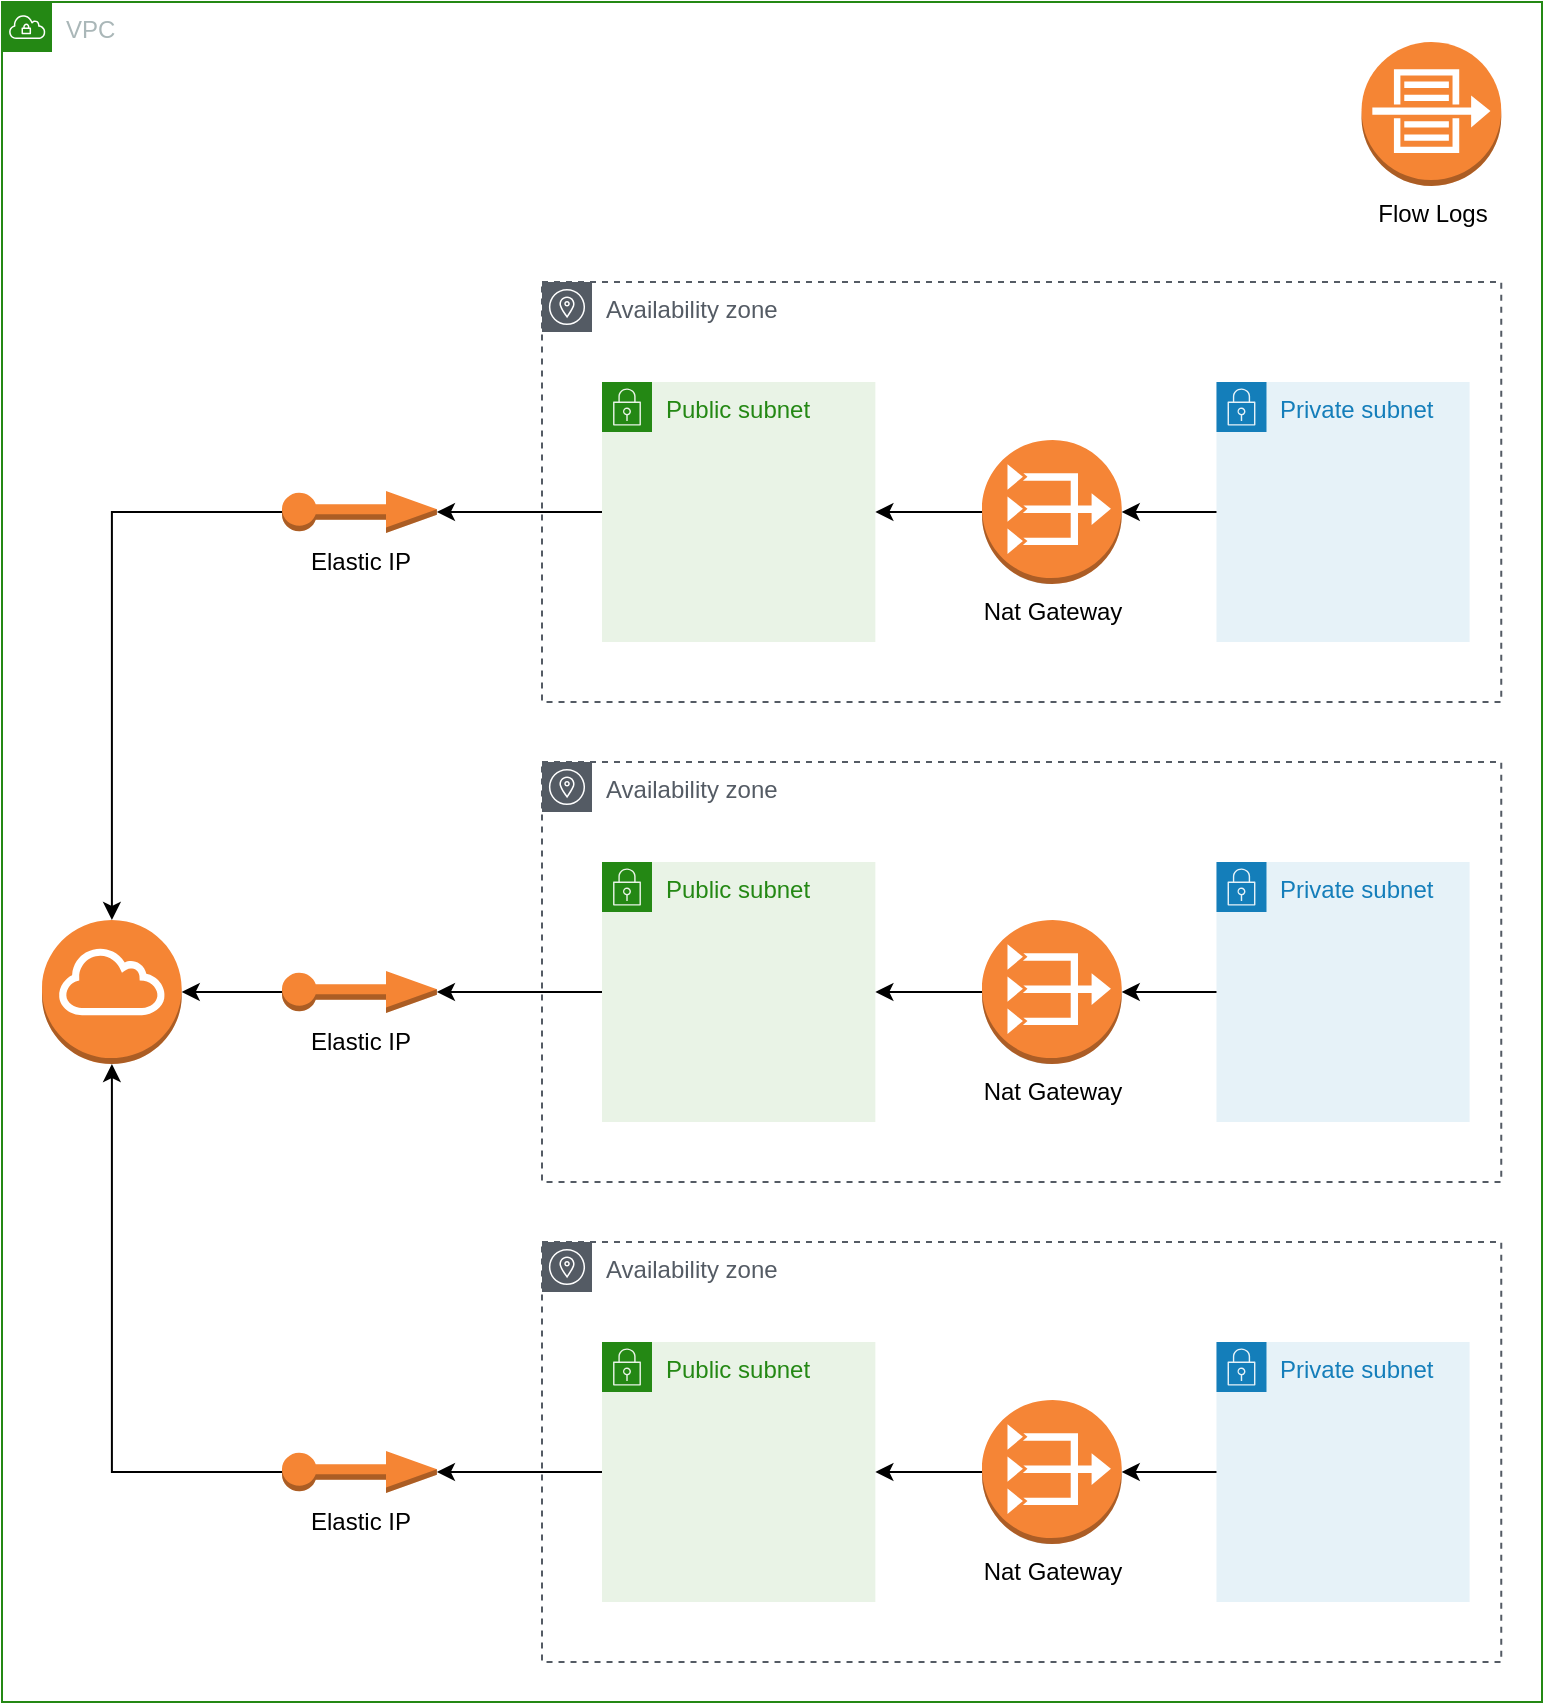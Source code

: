 <mxfile version="14.7.8" type="device"><diagram id="Kgehe9sCYtvdUGonmABn" name="Page-1"><mxGraphModel dx="1298" dy="777" grid="1" gridSize="10" guides="1" tooltips="1" connect="1" arrows="1" fold="1" page="0" pageScale="1" pageWidth="1100" pageHeight="850" math="0" shadow="0"><root><mxCell id="0"/><mxCell id="1" parent="0"/><mxCell id="RO6Q5b6A3ZScll0jk3c_-4" value="VPC" style="points=[[0,0],[0.25,0],[0.5,0],[0.75,0],[1,0],[1,0.25],[1,0.5],[1,0.75],[1,1],[0.75,1],[0.5,1],[0.25,1],[0,1],[0,0.75],[0,0.5],[0,0.25]];outlineConnect=0;gradientColor=none;html=1;whiteSpace=wrap;fontSize=12;fontStyle=0;shape=mxgraph.aws4.group;grIcon=mxgraph.aws4.group_vpc;strokeColor=#248814;fillColor=none;verticalAlign=top;align=left;spacingLeft=30;fontColor=#AAB7B8;dashed=0;" parent="1" vertex="1"><mxGeometry x="20" y="30" width="770" height="850" as="geometry"/></mxCell><mxCell id="6jEr7CLxkc_KrWMzqeY_-63" value="" style="outlineConnect=0;dashed=0;verticalLabelPosition=bottom;verticalAlign=top;align=center;html=1;shape=mxgraph.aws3.internet_gateway;fillColor=#F58534;gradientColor=none;" parent="1" vertex="1"><mxGeometry x="39.995" y="489" width="69.862" height="72" as="geometry"/></mxCell><mxCell id="6jEr7CLxkc_KrWMzqeY_-67" value="Flow Logs" style="outlineConnect=0;dashed=0;verticalLabelPosition=bottom;verticalAlign=top;align=center;html=1;shape=mxgraph.aws3.flow_logs;fillColor=#F58534;gradientColor=none;" parent="1" vertex="1"><mxGeometry x="699.77" y="50" width="69.862" height="72" as="geometry"/></mxCell><mxCell id="1wgtRDyR9fL1F4hq4BcH-1" value="" style="group" vertex="1" connectable="0" parent="1"><mxGeometry x="159.995" y="170" width="609.635" height="210" as="geometry"/></mxCell><mxCell id="6jEr7CLxkc_KrWMzqeY_-50" value="Elastic IP" style="outlineConnect=0;dashed=0;verticalLabelPosition=bottom;verticalAlign=top;align=center;html=1;shape=mxgraph.aws3.elastic_ip;fillColor=#F58534;gradientColor=none;" parent="1wgtRDyR9fL1F4hq4BcH-1" vertex="1"><mxGeometry y="104.5" width="77.456" height="21" as="geometry"/></mxCell><mxCell id="6jEr7CLxkc_KrWMzqeY_-43" value="Availability zone" style="outlineConnect=0;gradientColor=none;html=1;whiteSpace=wrap;fontSize=12;fontStyle=0;shape=mxgraph.aws4.group;grIcon=mxgraph.aws4.group_availability_zone;strokeColor=#545B64;fillColor=none;verticalAlign=top;align=left;spacingLeft=30;fontColor=#545B64;dashed=1;" parent="1wgtRDyR9fL1F4hq4BcH-1" vertex="1"><mxGeometry x="130.005" width="479.63" height="210" as="geometry"/></mxCell><mxCell id="6jEr7CLxkc_KrWMzqeY_-45" value="Public subnet" style="points=[[0,0],[0.25,0],[0.5,0],[0.75,0],[1,0],[1,0.25],[1,0.5],[1,0.75],[1,1],[0.75,1],[0.5,1],[0.25,1],[0,1],[0,0.75],[0,0.5],[0,0.25]];outlineConnect=0;gradientColor=none;html=1;whiteSpace=wrap;fontSize=12;fontStyle=0;shape=mxgraph.aws4.group;grIcon=mxgraph.aws4.group_security_group;grStroke=0;strokeColor=#248814;fillColor=#E9F3E6;verticalAlign=top;align=left;spacingLeft=30;fontColor=#248814;dashed=0;" parent="1wgtRDyR9fL1F4hq4BcH-1" vertex="1"><mxGeometry x="160.005" y="50" width="136.688" height="130" as="geometry"/></mxCell><mxCell id="6jEr7CLxkc_KrWMzqeY_-46" value="Private subnet" style="points=[[0,0],[0.25,0],[0.5,0],[0.75,0],[1,0],[1,0.25],[1,0.5],[1,0.75],[1,1],[0.75,1],[0.5,1],[0.25,1],[0,1],[0,0.75],[0,0.5],[0,0.25]];outlineConnect=0;gradientColor=none;html=1;whiteSpace=wrap;fontSize=12;fontStyle=0;shape=mxgraph.aws4.group;grIcon=mxgraph.aws4.group_security_group;grStroke=0;strokeColor=#147EBA;fillColor=#E6F2F8;verticalAlign=top;align=left;spacingLeft=30;fontColor=#147EBA;dashed=0;" parent="1wgtRDyR9fL1F4hq4BcH-1" vertex="1"><mxGeometry x="467.25" y="50" width="126.562" height="130" as="geometry"/></mxCell><mxCell id="6jEr7CLxkc_KrWMzqeY_-48" value="Nat Gateway" style="outlineConnect=0;dashed=0;verticalLabelPosition=bottom;verticalAlign=top;align=center;html=1;shape=mxgraph.aws3.vpc_nat_gateway;fillColor=#F58536;gradientColor=none;" parent="1wgtRDyR9fL1F4hq4BcH-1" vertex="1"><mxGeometry x="350.005" y="79" width="69.862" height="72" as="geometry"/></mxCell><mxCell id="RO6Q5b6A3ZScll0jk3c_-3" style="edgeStyle=orthogonalEdgeStyle;rounded=0;orthogonalLoop=1;jettySize=auto;html=1;" parent="1wgtRDyR9fL1F4hq4BcH-1" source="6jEr7CLxkc_KrWMzqeY_-45" target="6jEr7CLxkc_KrWMzqeY_-50" edge="1"><mxGeometry relative="1" as="geometry"/></mxCell><mxCell id="RO6Q5b6A3ZScll0jk3c_-5" value="" style="edgeStyle=orthogonalEdgeStyle;rounded=0;orthogonalLoop=1;jettySize=auto;html=1;" parent="1wgtRDyR9fL1F4hq4BcH-1" source="6jEr7CLxkc_KrWMzqeY_-46" target="6jEr7CLxkc_KrWMzqeY_-48" edge="1"><mxGeometry relative="1" as="geometry"/></mxCell><mxCell id="6jEr7CLxkc_KrWMzqeY_-47" style="edgeStyle=orthogonalEdgeStyle;rounded=0;orthogonalLoop=1;jettySize=auto;html=1;entryX=1;entryY=0.5;entryDx=0;entryDy=0;" parent="1wgtRDyR9fL1F4hq4BcH-1" source="6jEr7CLxkc_KrWMzqeY_-48" target="6jEr7CLxkc_KrWMzqeY_-45" edge="1"><mxGeometry x="117.707" y="240" as="geometry"/></mxCell><mxCell id="1wgtRDyR9fL1F4hq4BcH-2" value="" style="group" vertex="1" connectable="0" parent="1"><mxGeometry x="159.995" y="410" width="609.635" height="210" as="geometry"/></mxCell><mxCell id="1wgtRDyR9fL1F4hq4BcH-3" value="Elastic IP" style="outlineConnect=0;dashed=0;verticalLabelPosition=bottom;verticalAlign=top;align=center;html=1;shape=mxgraph.aws3.elastic_ip;fillColor=#F58534;gradientColor=none;" vertex="1" parent="1wgtRDyR9fL1F4hq4BcH-2"><mxGeometry y="104.5" width="77.456" height="21" as="geometry"/></mxCell><mxCell id="1wgtRDyR9fL1F4hq4BcH-4" value="Availability zone" style="outlineConnect=0;gradientColor=none;html=1;whiteSpace=wrap;fontSize=12;fontStyle=0;shape=mxgraph.aws4.group;grIcon=mxgraph.aws4.group_availability_zone;strokeColor=#545B64;fillColor=none;verticalAlign=top;align=left;spacingLeft=30;fontColor=#545B64;dashed=1;" vertex="1" parent="1wgtRDyR9fL1F4hq4BcH-2"><mxGeometry x="130.005" width="479.63" height="210" as="geometry"/></mxCell><mxCell id="1wgtRDyR9fL1F4hq4BcH-5" value="Public subnet" style="points=[[0,0],[0.25,0],[0.5,0],[0.75,0],[1,0],[1,0.25],[1,0.5],[1,0.75],[1,1],[0.75,1],[0.5,1],[0.25,1],[0,1],[0,0.75],[0,0.5],[0,0.25]];outlineConnect=0;gradientColor=none;html=1;whiteSpace=wrap;fontSize=12;fontStyle=0;shape=mxgraph.aws4.group;grIcon=mxgraph.aws4.group_security_group;grStroke=0;strokeColor=#248814;fillColor=#E9F3E6;verticalAlign=top;align=left;spacingLeft=30;fontColor=#248814;dashed=0;" vertex="1" parent="1wgtRDyR9fL1F4hq4BcH-2"><mxGeometry x="160.005" y="50" width="136.688" height="130" as="geometry"/></mxCell><mxCell id="1wgtRDyR9fL1F4hq4BcH-6" value="Private subnet" style="points=[[0,0],[0.25,0],[0.5,0],[0.75,0],[1,0],[1,0.25],[1,0.5],[1,0.75],[1,1],[0.75,1],[0.5,1],[0.25,1],[0,1],[0,0.75],[0,0.5],[0,0.25]];outlineConnect=0;gradientColor=none;html=1;whiteSpace=wrap;fontSize=12;fontStyle=0;shape=mxgraph.aws4.group;grIcon=mxgraph.aws4.group_security_group;grStroke=0;strokeColor=#147EBA;fillColor=#E6F2F8;verticalAlign=top;align=left;spacingLeft=30;fontColor=#147EBA;dashed=0;" vertex="1" parent="1wgtRDyR9fL1F4hq4BcH-2"><mxGeometry x="467.25" y="50" width="126.562" height="130" as="geometry"/></mxCell><mxCell id="1wgtRDyR9fL1F4hq4BcH-7" value="Nat Gateway" style="outlineConnect=0;dashed=0;verticalLabelPosition=bottom;verticalAlign=top;align=center;html=1;shape=mxgraph.aws3.vpc_nat_gateway;fillColor=#F58536;gradientColor=none;" vertex="1" parent="1wgtRDyR9fL1F4hq4BcH-2"><mxGeometry x="350.005" y="79" width="69.862" height="72" as="geometry"/></mxCell><mxCell id="1wgtRDyR9fL1F4hq4BcH-8" value="" style="edgeStyle=orthogonalEdgeStyle;rounded=0;orthogonalLoop=1;jettySize=auto;html=1;" edge="1" parent="1wgtRDyR9fL1F4hq4BcH-2" source="1wgtRDyR9fL1F4hq4BcH-6" target="1wgtRDyR9fL1F4hq4BcH-7"><mxGeometry x="130.005" as="geometry"/></mxCell><mxCell id="1wgtRDyR9fL1F4hq4BcH-9" style="edgeStyle=orthogonalEdgeStyle;rounded=0;orthogonalLoop=1;jettySize=auto;html=1;entryX=1;entryY=0.5;entryDx=0;entryDy=0;" edge="1" parent="1wgtRDyR9fL1F4hq4BcH-2" source="1wgtRDyR9fL1F4hq4BcH-7" target="1wgtRDyR9fL1F4hq4BcH-5"><mxGeometry x="247.712" y="240" as="geometry"/></mxCell><mxCell id="1wgtRDyR9fL1F4hq4BcH-10" style="edgeStyle=orthogonalEdgeStyle;rounded=0;orthogonalLoop=1;jettySize=auto;html=1;" edge="1" parent="1wgtRDyR9fL1F4hq4BcH-2" source="1wgtRDyR9fL1F4hq4BcH-5" target="1wgtRDyR9fL1F4hq4BcH-3"><mxGeometry relative="1" as="geometry"/></mxCell><mxCell id="1wgtRDyR9fL1F4hq4BcH-11" value="" style="group" vertex="1" connectable="0" parent="1"><mxGeometry x="159.995" y="650" width="609.635" height="210" as="geometry"/></mxCell><mxCell id="1wgtRDyR9fL1F4hq4BcH-12" value="Elastic IP" style="outlineConnect=0;dashed=0;verticalLabelPosition=bottom;verticalAlign=top;align=center;html=1;shape=mxgraph.aws3.elastic_ip;fillColor=#F58534;gradientColor=none;" vertex="1" parent="1wgtRDyR9fL1F4hq4BcH-11"><mxGeometry y="104.5" width="77.456" height="21" as="geometry"/></mxCell><mxCell id="1wgtRDyR9fL1F4hq4BcH-13" value="Availability zone" style="outlineConnect=0;gradientColor=none;html=1;whiteSpace=wrap;fontSize=12;fontStyle=0;shape=mxgraph.aws4.group;grIcon=mxgraph.aws4.group_availability_zone;strokeColor=#545B64;fillColor=none;verticalAlign=top;align=left;spacingLeft=30;fontColor=#545B64;dashed=1;" vertex="1" parent="1wgtRDyR9fL1F4hq4BcH-11"><mxGeometry x="130.005" width="479.63" height="210" as="geometry"/></mxCell><mxCell id="1wgtRDyR9fL1F4hq4BcH-14" value="Public subnet" style="points=[[0,0],[0.25,0],[0.5,0],[0.75,0],[1,0],[1,0.25],[1,0.5],[1,0.75],[1,1],[0.75,1],[0.5,1],[0.25,1],[0,1],[0,0.75],[0,0.5],[0,0.25]];outlineConnect=0;gradientColor=none;html=1;whiteSpace=wrap;fontSize=12;fontStyle=0;shape=mxgraph.aws4.group;grIcon=mxgraph.aws4.group_security_group;grStroke=0;strokeColor=#248814;fillColor=#E9F3E6;verticalAlign=top;align=left;spacingLeft=30;fontColor=#248814;dashed=0;" vertex="1" parent="1wgtRDyR9fL1F4hq4BcH-11"><mxGeometry x="160.005" y="50" width="136.688" height="130" as="geometry"/></mxCell><mxCell id="1wgtRDyR9fL1F4hq4BcH-15" value="Private subnet" style="points=[[0,0],[0.25,0],[0.5,0],[0.75,0],[1,0],[1,0.25],[1,0.5],[1,0.75],[1,1],[0.75,1],[0.5,1],[0.25,1],[0,1],[0,0.75],[0,0.5],[0,0.25]];outlineConnect=0;gradientColor=none;html=1;whiteSpace=wrap;fontSize=12;fontStyle=0;shape=mxgraph.aws4.group;grIcon=mxgraph.aws4.group_security_group;grStroke=0;strokeColor=#147EBA;fillColor=#E6F2F8;verticalAlign=top;align=left;spacingLeft=30;fontColor=#147EBA;dashed=0;" vertex="1" parent="1wgtRDyR9fL1F4hq4BcH-11"><mxGeometry x="467.25" y="50" width="126.562" height="130" as="geometry"/></mxCell><mxCell id="1wgtRDyR9fL1F4hq4BcH-16" value="Nat Gateway" style="outlineConnect=0;dashed=0;verticalLabelPosition=bottom;verticalAlign=top;align=center;html=1;shape=mxgraph.aws3.vpc_nat_gateway;fillColor=#F58536;gradientColor=none;" vertex="1" parent="1wgtRDyR9fL1F4hq4BcH-11"><mxGeometry x="350.005" y="79" width="69.862" height="72" as="geometry"/></mxCell><mxCell id="1wgtRDyR9fL1F4hq4BcH-17" value="" style="edgeStyle=orthogonalEdgeStyle;rounded=0;orthogonalLoop=1;jettySize=auto;html=1;" edge="1" parent="1wgtRDyR9fL1F4hq4BcH-11" source="1wgtRDyR9fL1F4hq4BcH-15" target="1wgtRDyR9fL1F4hq4BcH-16"><mxGeometry x="130.005" as="geometry"/></mxCell><mxCell id="1wgtRDyR9fL1F4hq4BcH-18" style="edgeStyle=orthogonalEdgeStyle;rounded=0;orthogonalLoop=1;jettySize=auto;html=1;entryX=1;entryY=0.5;entryDx=0;entryDy=0;" edge="1" parent="1wgtRDyR9fL1F4hq4BcH-11" source="1wgtRDyR9fL1F4hq4BcH-16" target="1wgtRDyR9fL1F4hq4BcH-14"><mxGeometry x="247.712" y="240" as="geometry"/></mxCell><mxCell id="1wgtRDyR9fL1F4hq4BcH-19" style="edgeStyle=orthogonalEdgeStyle;rounded=0;orthogonalLoop=1;jettySize=auto;html=1;" edge="1" parent="1wgtRDyR9fL1F4hq4BcH-11" source="1wgtRDyR9fL1F4hq4BcH-14" target="1wgtRDyR9fL1F4hq4BcH-12"><mxGeometry relative="1" as="geometry"/></mxCell><mxCell id="1wgtRDyR9fL1F4hq4BcH-20" style="edgeStyle=orthogonalEdgeStyle;rounded=0;orthogonalLoop=1;jettySize=auto;html=1;" edge="1" parent="1" source="6jEr7CLxkc_KrWMzqeY_-50" target="6jEr7CLxkc_KrWMzqeY_-63"><mxGeometry relative="1" as="geometry"/></mxCell><mxCell id="1wgtRDyR9fL1F4hq4BcH-21" style="edgeStyle=orthogonalEdgeStyle;rounded=0;orthogonalLoop=1;jettySize=auto;html=1;" edge="1" parent="1" source="1wgtRDyR9fL1F4hq4BcH-3" target="6jEr7CLxkc_KrWMzqeY_-63"><mxGeometry relative="1" as="geometry"/></mxCell><mxCell id="1wgtRDyR9fL1F4hq4BcH-22" style="edgeStyle=orthogonalEdgeStyle;rounded=0;orthogonalLoop=1;jettySize=auto;html=1;" edge="1" parent="1" source="1wgtRDyR9fL1F4hq4BcH-12" target="6jEr7CLxkc_KrWMzqeY_-63"><mxGeometry relative="1" as="geometry"/></mxCell></root></mxGraphModel></diagram></mxfile>